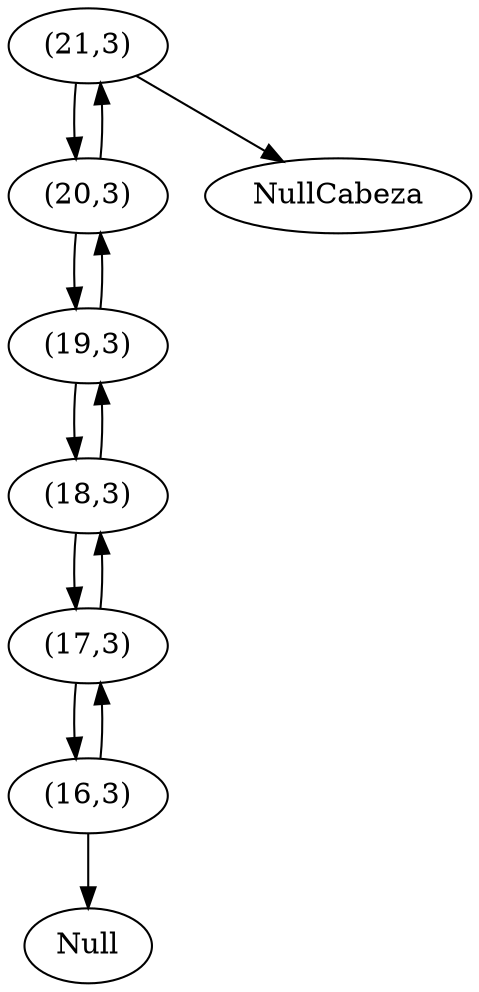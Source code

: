 digraph G {
final[label="NullCabeza"]
0[label="Null"]
1[label="(16,3)"]
2[label="(17,3)"]
3[label="(18,3)"]
4[label="(19,3)"]
5[label="(20,3)"]
6[label="(21,3)"]
6 -> final;
6 -> 5;
5 -> 6;
5 -> 4;
4 -> 5;
4 -> 3;
3 -> 4;
3 -> 2;
2 -> 3;
2 -> 1;
1 -> 2;
1 -> 0;

}